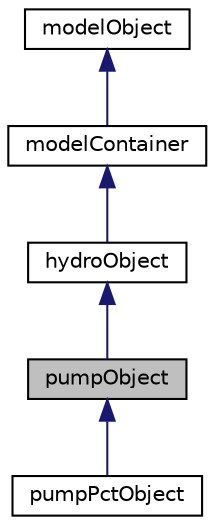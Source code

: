 digraph "pumpObject"
{
 // LATEX_PDF_SIZE
  edge [fontname="Helvetica",fontsize="10",labelfontname="Helvetica",labelfontsize="10"];
  node [fontname="Helvetica",fontsize="10",shape=record];
  Node1 [label="pumpObject",height=0.2,width=0.4,color="black", fillcolor="grey75", style="filled", fontcolor="black",tooltip=" "];
  Node2 -> Node1 [dir="back",color="midnightblue",fontsize="10",style="solid"];
  Node2 [label="hydroObject",height=0.2,width=0.4,color="black", fillcolor="white", style="filled",URL="$classhydroObject.html",tooltip=" "];
  Node3 -> Node2 [dir="back",color="midnightblue",fontsize="10",style="solid"];
  Node3 [label="modelContainer",height=0.2,width=0.4,color="black", fillcolor="white", style="filled",URL="$classmodelContainer.html",tooltip=" "];
  Node4 -> Node3 [dir="back",color="midnightblue",fontsize="10",style="solid"];
  Node4 [label="modelObject",height=0.2,width=0.4,color="black", fillcolor="white", style="filled",URL="$classmodelObject.html",tooltip=" "];
  Node1 -> Node5 [dir="back",color="midnightblue",fontsize="10",style="solid"];
  Node5 [label="pumpPctObject",height=0.2,width=0.4,color="black", fillcolor="white", style="filled",URL="$classpumpPctObject.html",tooltip=" "];
}
